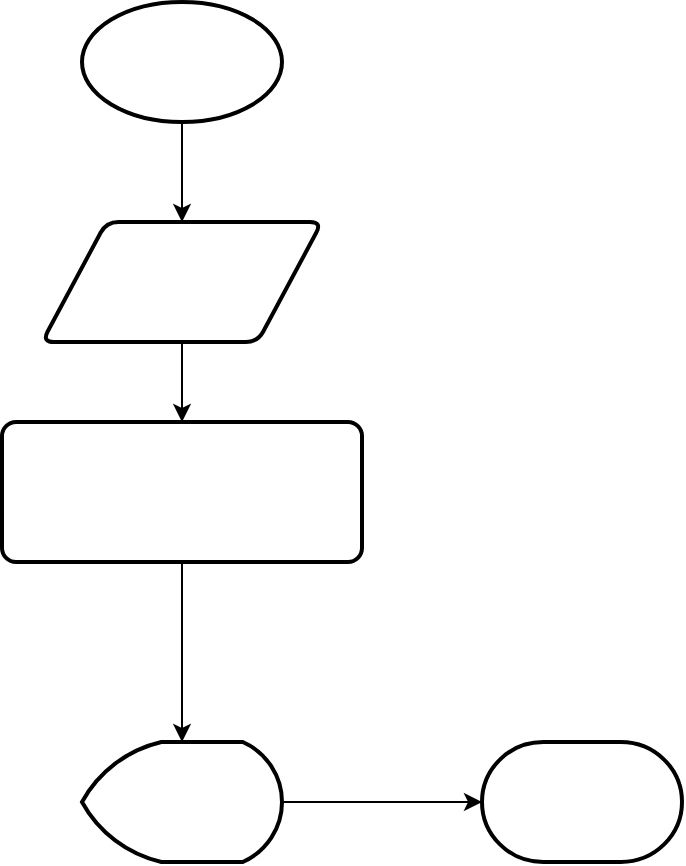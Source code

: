 <mxfile version="24.9.0">
  <diagram name="Page-1" id="sj9SZOrpaYq2-hK8TdY_">
    <mxGraphModel dx="1050" dy="522" grid="1" gridSize="10" guides="1" tooltips="1" connect="1" arrows="1" fold="1" page="1" pageScale="1" pageWidth="850" pageHeight="1100" math="0" shadow="0">
      <root>
        <mxCell id="0" />
        <mxCell id="1" parent="0" />
        <mxCell id="rL227AHTR9nXK4qph-S8-5" style="edgeStyle=orthogonalEdgeStyle;rounded=0;orthogonalLoop=1;jettySize=auto;html=1;entryX=0.5;entryY=0;entryDx=0;entryDy=0;" edge="1" parent="1" source="rL227AHTR9nXK4qph-S8-1" target="rL227AHTR9nXK4qph-S8-2">
          <mxGeometry relative="1" as="geometry" />
        </mxCell>
        <mxCell id="rL227AHTR9nXK4qph-S8-1" value="" style="strokeWidth=2;html=1;shape=mxgraph.flowchart.start_1;whiteSpace=wrap;" vertex="1" parent="1">
          <mxGeometry x="150" y="70" width="100" height="60" as="geometry" />
        </mxCell>
        <mxCell id="rL227AHTR9nXK4qph-S8-7" style="edgeStyle=orthogonalEdgeStyle;rounded=0;orthogonalLoop=1;jettySize=auto;html=1;entryX=0.5;entryY=0;entryDx=0;entryDy=0;" edge="1" parent="1" source="rL227AHTR9nXK4qph-S8-2" target="rL227AHTR9nXK4qph-S8-6">
          <mxGeometry relative="1" as="geometry" />
        </mxCell>
        <mxCell id="rL227AHTR9nXK4qph-S8-2" value="" style="shape=parallelogram;html=1;strokeWidth=2;perimeter=parallelogramPerimeter;whiteSpace=wrap;rounded=1;arcSize=12;size=0.23;" vertex="1" parent="1">
          <mxGeometry x="130" y="180" width="140" height="60" as="geometry" />
        </mxCell>
        <mxCell id="rL227AHTR9nXK4qph-S8-6" value="" style="rounded=1;whiteSpace=wrap;html=1;absoluteArcSize=1;arcSize=14;strokeWidth=2;" vertex="1" parent="1">
          <mxGeometry x="110" y="280" width="180" height="70" as="geometry" />
        </mxCell>
        <mxCell id="rL227AHTR9nXK4qph-S8-8" value="" style="strokeWidth=2;html=1;shape=mxgraph.flowchart.terminator;whiteSpace=wrap;" vertex="1" parent="1">
          <mxGeometry x="350" y="440" width="100" height="60" as="geometry" />
        </mxCell>
        <mxCell id="rL227AHTR9nXK4qph-S8-9" style="rounded=0;orthogonalLoop=1;jettySize=auto;html=1;" edge="1" parent="1" source="rL227AHTR9nXK4qph-S8-11" target="rL227AHTR9nXK4qph-S8-8">
          <mxGeometry relative="1" as="geometry">
            <mxPoint x="400" y="460" as="targetPoint" />
          </mxGeometry>
        </mxCell>
        <mxCell id="rL227AHTR9nXK4qph-S8-10" value="" style="edgeStyle=orthogonalEdgeStyle;rounded=0;orthogonalLoop=1;jettySize=auto;html=1;entryX=0.5;entryY=0;entryDx=0;entryDy=0;entryPerimeter=0;" edge="1" parent="1" source="rL227AHTR9nXK4qph-S8-6" target="rL227AHTR9nXK4qph-S8-11">
          <mxGeometry relative="1" as="geometry">
            <mxPoint x="290" y="315" as="sourcePoint" />
            <mxPoint x="430" y="440" as="targetPoint" />
          </mxGeometry>
        </mxCell>
        <mxCell id="rL227AHTR9nXK4qph-S8-11" value="" style="strokeWidth=2;html=1;shape=mxgraph.flowchart.display;whiteSpace=wrap;" vertex="1" parent="1">
          <mxGeometry x="150" y="440" width="100" height="60" as="geometry" />
        </mxCell>
      </root>
    </mxGraphModel>
  </diagram>
</mxfile>
